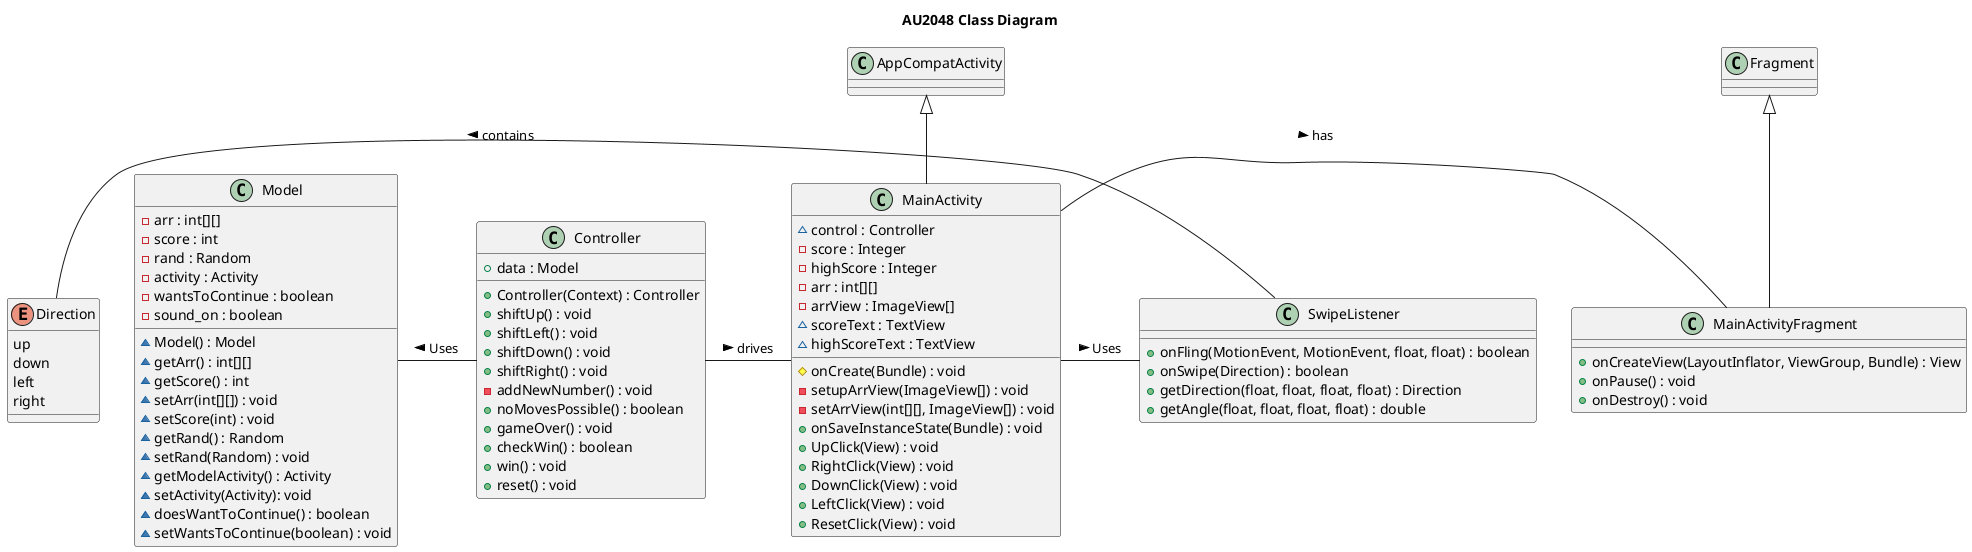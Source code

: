  @startuml
  title AU2048 Class Diagram
  class MainActivity extends AppCompatActivity
   'variables
   MainActivity : ~control : Controller
   MainActivity : -score : Integer
   MainActivity : -highScore : Integer
   MainActivity : -arr : int[][]
   MainActivity : -arrView : ImageView[]
   MainActivity : ~scoreText : TextView
   MainActivity : ~highScoreText : TextView
 
   'methods
   MainActivity : #onCreate(Bundle) : void
   MainActivity : -setupArrView(ImageView[]) : void
   MainActivity : -setArrView(int[][], ImageView[]) : void
   MainActivity : +onSaveInstanceState(Bundle) : void
   MainActivity : +UpClick(View) : void
   MainActivity : +RightClick(View) : void
   MainActivity : +DownClick(View) : void
   MainActivity : +LeftClick(View) : void
   MainActivity : +ResetClick(View) : void
  'end MainActivity
 
  class MainActivityFragment extends Fragment
  'variables
  'methods
  MainActivityFragment : +onCreateView(LayoutInflator, ViewGroup, Bundle) : View
  MainActivityFragment : +onPause() : void
  MainActivityFragment : +onDestroy() : void
 
  'end MainActivityFragment
 
  class Controller
  'variables
   Controller : +data : Model
 
  'methods
   Controller : +Controller(Context) : Controller
   Controller : +shiftUp() : void
   Controller : +shiftLeft() : void
   Controller : +shiftDown() : void
   Controller : +shiftRight() : void
   Controller : -addNewNumber() : void
   Controller : +noMovesPossible() : boolean
   Controller : +gameOver() : void
   Controller : +checkWin() : boolean
   Controller : +win() : void
   Controller : +reset() : void
 
  'end Controller
 
  class Model
  'variables
   Model : -arr : int[][]
   Model : -score : int
   Model : -rand : Random
   Model : -activity : Activity
   Model : -wantsToContinue : boolean
   Model : -sound_on : boolean
 
  'methods
   Model : ~Model() : Model
   Model : ~getArr() : int[][]
   Model : ~getScore() : int
   Model : ~setArr(int[][]) : void
   Model : ~setScore(int) : void
   Model : ~getRand() : Random
   Model : ~setRand(Random) : void
   Model : ~getModelActivity() : Activity
   Model : ~setActivity(Activity): void
   Model : ~doesWantToContinue() : boolean
   Model : ~setWantsToContinue(boolean) : void
  'end Model
 
  class SwipeListener
  'variables
 
  'methods
  SwipeListener : +onFling(MotionEvent, MotionEvent, float, float) : boolean
  SwipeListener : +onSwipe(Direction) : boolean
  SwipeListener : +getDirection(float, float, float, float) : Direction
  SwipeListener : +getAngle(float, float, float, float) : double
  'end SwipeListener
 
  enum Direction
  Direction : up
  Direction : down
  Direction : left
  Direction : right
  'end Direction
 
  Controller - MainActivity : drives >
  MainActivity - MainActivityFragment : has >
  Model - Controller : < Uses
  MainActivity - SwipeListener : > Uses
  Direction - SwipeListener : contains <
  @enduml